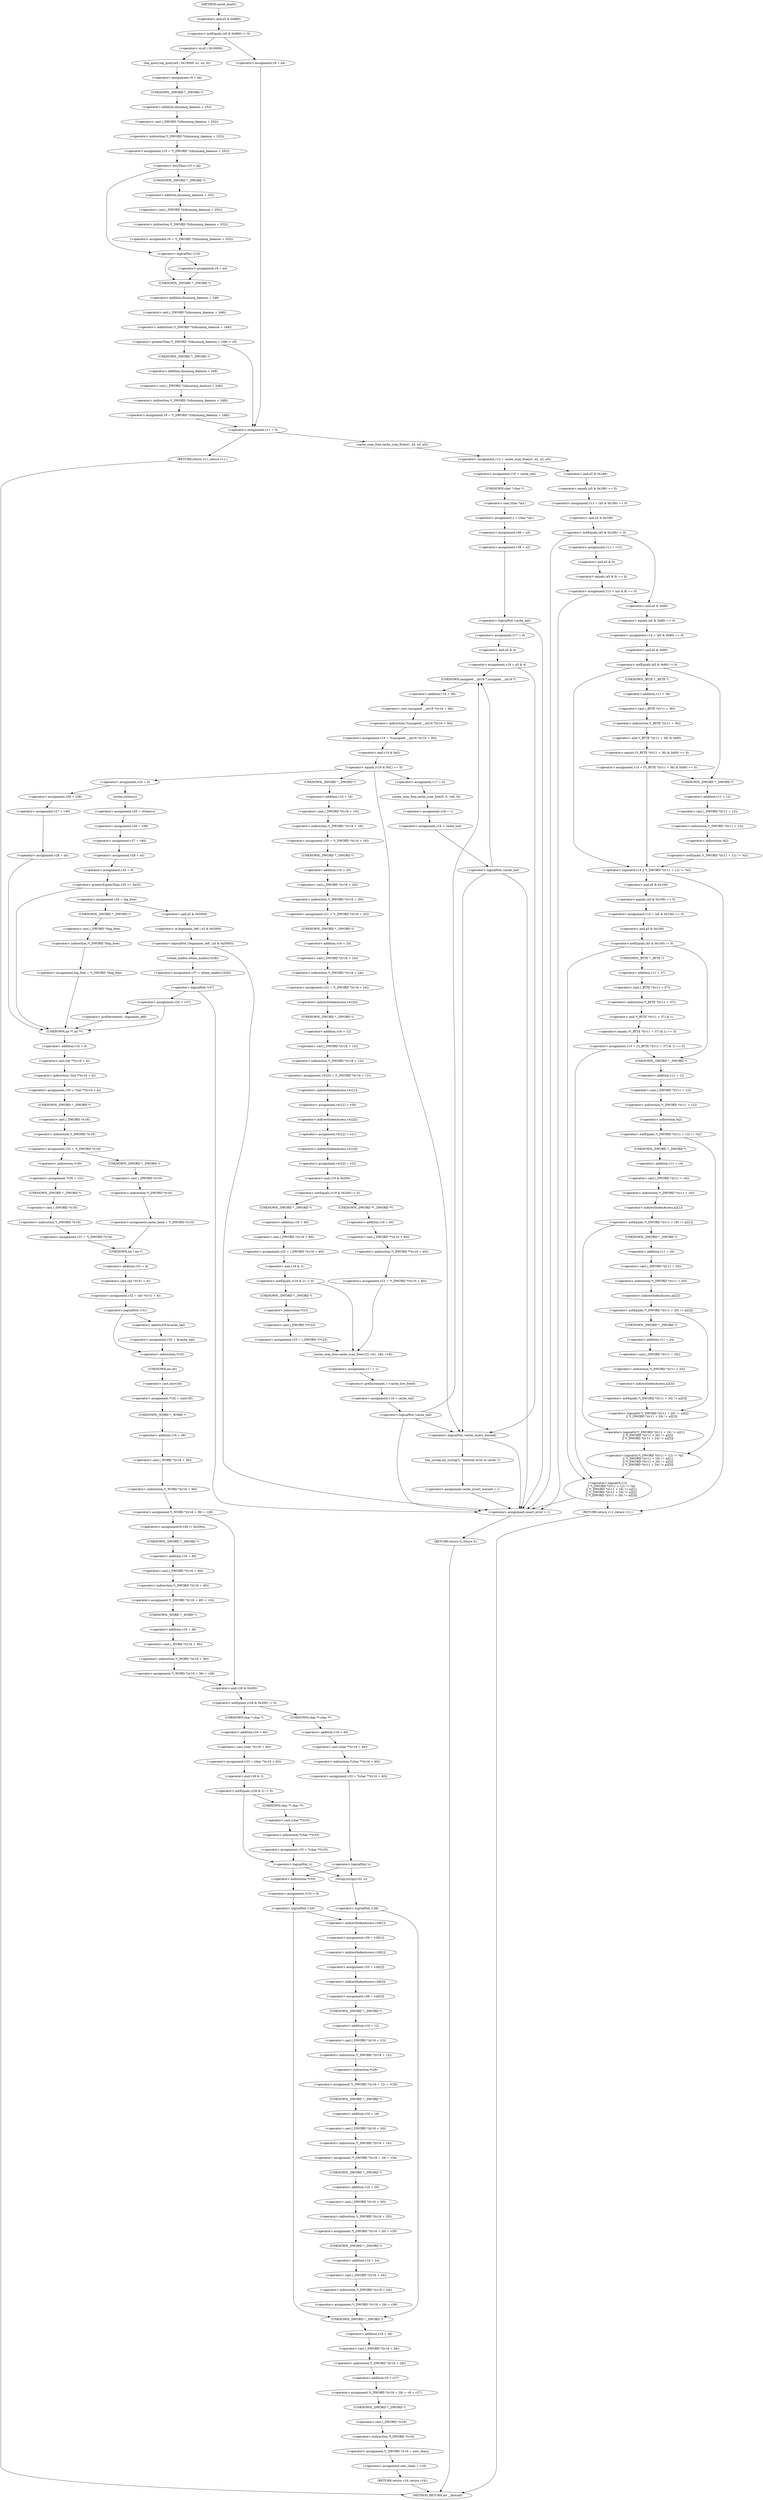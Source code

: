 digraph cache_insert {  
"1000173" [label = "(<operator>.notEquals,(a5 & 0x980) != 0)" ]
"1000174" [label = "(<operator>.and,a5 & 0x980)" ]
"1000179" [label = "(log_query,log_query(a5 | 0x10000, a1, a2, 0))" ]
"1000180" [label = "(<operator>.or,a5 | 0x10000)" ]
"1000186" [label = "(<operator>.assignment,v9 = a4)" ]
"1000189" [label = "(<operator>.assignment,v10 = *(_DWORD *)(dnsmasq_daemon + 252))" ]
"1000191" [label = "(<operator>.indirection,*(_DWORD *)(dnsmasq_daemon + 252))" ]
"1000192" [label = "(<operator>.cast,(_DWORD *)(dnsmasq_daemon + 252))" ]
"1000193" [label = "(UNKNOWN,_DWORD *,_DWORD *)" ]
"1000194" [label = "(<operator>.addition,dnsmasq_daemon + 252)" ]
"1000198" [label = "(<operator>.lessThan,v10 < a4)" ]
"1000201" [label = "(<operator>.assignment,v9 = *(_DWORD *)(dnsmasq_daemon + 252))" ]
"1000203" [label = "(<operator>.indirection,*(_DWORD *)(dnsmasq_daemon + 252))" ]
"1000204" [label = "(<operator>.cast,(_DWORD *)(dnsmasq_daemon + 252))" ]
"1000205" [label = "(UNKNOWN,_DWORD *,_DWORD *)" ]
"1000206" [label = "(<operator>.addition,dnsmasq_daemon + 252)" ]
"1000210" [label = "(<operator>.logicalNot,!v10)" ]
"1000212" [label = "(<operator>.assignment,v9 = a4)" ]
"1000216" [label = "(<operator>.greaterThan,*(_DWORD *)(dnsmasq_daemon + 248) > v9)" ]
"1000217" [label = "(<operator>.indirection,*(_DWORD *)(dnsmasq_daemon + 248))" ]
"1000218" [label = "(<operator>.cast,(_DWORD *)(dnsmasq_daemon + 248))" ]
"1000219" [label = "(UNKNOWN,_DWORD *,_DWORD *)" ]
"1000220" [label = "(<operator>.addition,dnsmasq_daemon + 248)" ]
"1000224" [label = "(<operator>.assignment,v9 = *(_DWORD *)(dnsmasq_daemon + 248))" ]
"1000226" [label = "(<operator>.indirection,*(_DWORD *)(dnsmasq_daemon + 248))" ]
"1000227" [label = "(<operator>.cast,(_DWORD *)(dnsmasq_daemon + 248))" ]
"1000228" [label = "(UNKNOWN,_DWORD *,_DWORD *)" ]
"1000229" [label = "(<operator>.addition,dnsmasq_daemon + 248)" ]
"1000234" [label = "(<operator>.assignment,v9 = a4)" ]
"1000237" [label = "(<operator>.assignment,v11 = 0)" ]
"1000242" [label = "(RETURN,return v11;,return v11;)" ]
"1000244" [label = "(<operator>.assignment,v12 = cache_scan_free(a1, a2, a3, a5))" ]
"1000246" [label = "(cache_scan_free,cache_scan_free(a1, a2, a3, a5))" ]
"1000254" [label = "(<operator>.assignment,v13 = (a5 & 0x180) == 0)" ]
"1000256" [label = "(<operator>.equals,(a5 & 0x180) == 0)" ]
"1000257" [label = "(<operator>.and,a5 & 0x180)" ]
"1000262" [label = "(<operator>.notEquals,(a5 & 0x180) != 0)" ]
"1000263" [label = "(<operator>.and,a5 & 0x180)" ]
"1000268" [label = "(<operator>.assignment,v11 = v12)" ]
"1000271" [label = "(<operator>.assignment,v13 = (a5 & 8) == 0)" ]
"1000273" [label = "(<operator>.equals,(a5 & 8) == 0)" ]
"1000274" [label = "(<operator>.and,a5 & 8)" ]
"1000281" [label = "(<operator>.assignment,v14 = (a5 & 0x80) == 0)" ]
"1000283" [label = "(<operator>.equals,(a5 & 0x80) == 0)" ]
"1000284" [label = "(<operator>.and,a5 & 0x80)" ]
"1000289" [label = "(<operator>.notEquals,(a5 & 0x80) != 0)" ]
"1000290" [label = "(<operator>.and,a5 & 0x80)" ]
"1000294" [label = "(<operator>.assignment,v14 = (*(_BYTE *)(v11 + 36) & 0x80) == 0)" ]
"1000296" [label = "(<operator>.equals,(*(_BYTE *)(v11 + 36) & 0x80) == 0)" ]
"1000297" [label = "(<operator>.and,*(_BYTE *)(v11 + 36) & 0x80)" ]
"1000298" [label = "(<operator>.indirection,*(_BYTE *)(v11 + 36))" ]
"1000299" [label = "(<operator>.cast,(_BYTE *)(v11 + 36))" ]
"1000300" [label = "(UNKNOWN,_BYTE *,_BYTE *)" ]
"1000301" [label = "(<operator>.addition,v11 + 36)" ]
"1000307" [label = "(<operator>.logicalOr,v14 || *(_DWORD *)(v11 + 12) != *a2)" ]
"1000309" [label = "(<operator>.notEquals,*(_DWORD *)(v11 + 12) != *a2)" ]
"1000310" [label = "(<operator>.indirection,*(_DWORD *)(v11 + 12))" ]
"1000311" [label = "(<operator>.cast,(_DWORD *)(v11 + 12))" ]
"1000312" [label = "(UNKNOWN,_DWORD *,_DWORD *)" ]
"1000313" [label = "(<operator>.addition,v11 + 12)" ]
"1000316" [label = "(<operator>.indirection,*a2)" ]
"1000319" [label = "(<operator>.assignment,v15 = (a5 & 0x100) == 0)" ]
"1000321" [label = "(<operator>.equals,(a5 & 0x100) == 0)" ]
"1000322" [label = "(<operator>.and,a5 & 0x100)" ]
"1000327" [label = "(<operator>.notEquals,(a5 & 0x100) != 0)" ]
"1000328" [label = "(<operator>.and,a5 & 0x100)" ]
"1000332" [label = "(<operator>.assignment,v15 = (*(_BYTE *)(v11 + 37) & 1) == 0)" ]
"1000334" [label = "(<operator>.equals,(*(_BYTE *)(v11 + 37) & 1) == 0)" ]
"1000335" [label = "(<operator>.and,*(_BYTE *)(v11 + 37) & 1)" ]
"1000336" [label = "(<operator>.indirection,*(_BYTE *)(v11 + 37))" ]
"1000337" [label = "(<operator>.cast,(_BYTE *)(v11 + 37))" ]
"1000338" [label = "(UNKNOWN,_BYTE *,_BYTE *)" ]
"1000339" [label = "(<operator>.addition,v11 + 37)" ]
"1000345" [label = "(<operator>.logicalOr,v15\n        || *(_DWORD *)(v11 + 12) != *a2\n        || *(_DWORD *)(v11 + 16) != a2[1]\n        || *(_DWORD *)(v11 + 20) != a2[2]\n        || *(_DWORD *)(v11 + 24) != a2[3])" ]
"1000347" [label = "(<operator>.logicalOr,*(_DWORD *)(v11 + 12) != *a2\n        || *(_DWORD *)(v11 + 16) != a2[1]\n        || *(_DWORD *)(v11 + 20) != a2[2]\n        || *(_DWORD *)(v11 + 24) != a2[3])" ]
"1000348" [label = "(<operator>.notEquals,*(_DWORD *)(v11 + 12) != *a2)" ]
"1000349" [label = "(<operator>.indirection,*(_DWORD *)(v11 + 12))" ]
"1000350" [label = "(<operator>.cast,(_DWORD *)(v11 + 12))" ]
"1000351" [label = "(UNKNOWN,_DWORD *,_DWORD *)" ]
"1000352" [label = "(<operator>.addition,v11 + 12)" ]
"1000355" [label = "(<operator>.indirection,*a2)" ]
"1000357" [label = "(<operator>.logicalOr,*(_DWORD *)(v11 + 16) != a2[1]\n        || *(_DWORD *)(v11 + 20) != a2[2]\n        || *(_DWORD *)(v11 + 24) != a2[3])" ]
"1000358" [label = "(<operator>.notEquals,*(_DWORD *)(v11 + 16) != a2[1])" ]
"1000359" [label = "(<operator>.indirection,*(_DWORD *)(v11 + 16))" ]
"1000360" [label = "(<operator>.cast,(_DWORD *)(v11 + 16))" ]
"1000361" [label = "(UNKNOWN,_DWORD *,_DWORD *)" ]
"1000362" [label = "(<operator>.addition,v11 + 16)" ]
"1000365" [label = "(<operator>.indirectIndexAccess,a2[1])" ]
"1000368" [label = "(<operator>.logicalOr,*(_DWORD *)(v11 + 20) != a2[2]\n        || *(_DWORD *)(v11 + 24) != a2[3])" ]
"1000369" [label = "(<operator>.notEquals,*(_DWORD *)(v11 + 20) != a2[2])" ]
"1000370" [label = "(<operator>.indirection,*(_DWORD *)(v11 + 20))" ]
"1000371" [label = "(<operator>.cast,(_DWORD *)(v11 + 20))" ]
"1000372" [label = "(UNKNOWN,_DWORD *,_DWORD *)" ]
"1000373" [label = "(<operator>.addition,v11 + 20)" ]
"1000376" [label = "(<operator>.indirectIndexAccess,a2[2])" ]
"1000379" [label = "(<operator>.notEquals,*(_DWORD *)(v11 + 24) != a2[3])" ]
"1000380" [label = "(<operator>.indirection,*(_DWORD *)(v11 + 24))" ]
"1000381" [label = "(<operator>.cast,(_DWORD *)(v11 + 24))" ]
"1000382" [label = "(UNKNOWN,_DWORD *,_DWORD *)" ]
"1000383" [label = "(<operator>.addition,v11 + 24)" ]
"1000386" [label = "(<operator>.indirectIndexAccess,a2[3])" ]
"1000391" [label = "(RETURN,return v11;,return v11;)" ]
"1000393" [label = "(<operator>.assignment,v16 = cache_tail)" ]
"1000396" [label = "(<operator>.assignment,s = (char *)a1)" ]
"1000398" [label = "(<operator>.cast,(char *)a1)" ]
"1000399" [label = "(UNKNOWN,char *,char *)" ]
"1000401" [label = "(<operator>.assignment,v40 = a3)" ]
"1000404" [label = "(<operator>.assignment,v38 = a2)" ]
"1000408" [label = "(<operator>.logicalNot,!cache_tail)" ]
"1000411" [label = "(<operator>.assignment,v17 = 0)" ]
"1000414" [label = "(<operator>.assignment,v18 = a5 & 4)" ]
"1000416" [label = "(<operator>.and,a5 & 4)" ]
"1000422" [label = "(<operator>.assignment,v19 = *(unsigned __int16 *)(v16 + 36))" ]
"1000424" [label = "(<operator>.indirection,*(unsigned __int16 *)(v16 + 36))" ]
"1000425" [label = "(<operator>.cast,(unsigned __int16 *)(v16 + 36))" ]
"1000426" [label = "(UNKNOWN,unsigned __int16 *,unsigned __int16 *)" ]
"1000427" [label = "(<operator>.addition,v16 + 36)" ]
"1000431" [label = "(<operator>.equals,(v19 & 0xC) == 0)" ]
"1000432" [label = "(<operator>.and,v19 & 0xC)" ]
"1000437" [label = "(<operator>.assignment,v24 = 0)" ]
"1000443" [label = "(<operator>.assignment,v25 = strlen(s))" ]
"1000445" [label = "(strlen,strlen(s))" ]
"1000447" [label = "(<operator>.assignment,v26 = v38)" ]
"1000450" [label = "(<operator>.assignment,v27 = v40)" ]
"1000453" [label = "(<operator>.assignment,v28 = a5)" ]
"1000456" [label = "(<operator>.assignment,v24 = 0)" ]
"1000460" [label = "(<operator>.greaterEqualsThan,v25 >= 0x32)" ]
"1000464" [label = "(<operator>.assignment,v24 = big_free)" ]
"1000470" [label = "(<operator>.assignment,big_free = *(_DWORD *)big_free)" ]
"1000472" [label = "(<operator>.indirection,*(_DWORD *)big_free)" ]
"1000473" [label = "(<operator>.cast,(_DWORD *)big_free)" ]
"1000474" [label = "(UNKNOWN,_DWORD *,_DWORD *)" ]
"1000479" [label = "(<operator>.logicalNot,!(bignames_left | a5 & 0x5000))" ]
"1000480" [label = "(<operator>.or,bignames_left | a5 & 0x5000)" ]
"1000482" [label = "(<operator>.and,a5 & 0x5000)" ]
"1000486" [label = "(<operator>.assignment,v37 = whine_malloc(1028))" ]
"1000488" [label = "(whine_malloc,whine_malloc(1028))" ]
"1000491" [label = "(<operator>.logicalNot,!v37)" ]
"1000494" [label = "(<operator>.assignment,v24 = v37)" ]
"1000499" [label = "(<operator>.preDecrement,--bignames_left)" ]
"1000503" [label = "(<operator>.assignment,v26 = v38)" ]
"1000506" [label = "(<operator>.assignment,v27 = v40)" ]
"1000509" [label = "(<operator>.assignment,v28 = a5)" ]
"1000512" [label = "(<operator>.assignment,v30 = *(int **)(v16 + 4))" ]
"1000514" [label = "(<operator>.indirection,*(int **)(v16 + 4))" ]
"1000515" [label = "(<operator>.cast,(int **)(v16 + 4))" ]
"1000516" [label = "(UNKNOWN,int **,int **)" ]
"1000517" [label = "(<operator>.addition,v16 + 4)" ]
"1000520" [label = "(<operator>.assignment,v31 = *(_DWORD *)v16)" ]
"1000522" [label = "(<operator>.indirection,*(_DWORD *)v16)" ]
"1000523" [label = "(<operator>.cast,(_DWORD *)v16)" ]
"1000524" [label = "(UNKNOWN,_DWORD *,_DWORD *)" ]
"1000529" [label = "(<operator>.assignment,*v30 = v31)" ]
"1000530" [label = "(<operator>.indirection,*v30)" ]
"1000533" [label = "(<operator>.assignment,v31 = *(_DWORD *)v16)" ]
"1000535" [label = "(<operator>.indirection,*(_DWORD *)v16)" ]
"1000536" [label = "(<operator>.cast,(_DWORD *)v16)" ]
"1000537" [label = "(UNKNOWN,_DWORD *,_DWORD *)" ]
"1000541" [label = "(<operator>.assignment,cache_head = *(_DWORD *)v16)" ]
"1000543" [label = "(<operator>.indirection,*(_DWORD *)v16)" ]
"1000544" [label = "(<operator>.cast,(_DWORD *)v16)" ]
"1000545" [label = "(UNKNOWN,_DWORD *,_DWORD *)" ]
"1000547" [label = "(<operator>.assignment,v32 = (int *)(v31 + 4))" ]
"1000549" [label = "(<operator>.cast,(int *)(v31 + 4))" ]
"1000550" [label = "(UNKNOWN,int *,int *)" ]
"1000551" [label = "(<operator>.addition,v31 + 4)" ]
"1000555" [label = "(<operator>.logicalNot,!v31)" ]
"1000557" [label = "(<operator>.assignment,v32 = &cache_tail)" ]
"1000559" [label = "(<operator>.addressOf,&cache_tail)" ]
"1000561" [label = "(<operator>.assignment,*v32 = (int)v30)" ]
"1000562" [label = "(<operator>.indirection,*v32)" ]
"1000564" [label = "(<operator>.cast,(int)v30)" ]
"1000565" [label = "(UNKNOWN,int,int)" ]
"1000567" [label = "(<operator>.assignment,*(_WORD *)(v16 + 36) = v28)" ]
"1000568" [label = "(<operator>.indirection,*(_WORD *)(v16 + 36))" ]
"1000569" [label = "(<operator>.cast,(_WORD *)(v16 + 36))" ]
"1000570" [label = "(UNKNOWN,_WORD *,_WORD *)" ]
"1000571" [label = "(<operator>.addition,v16 + 36)" ]
"1000578" [label = "(<operators>.assignmentOr,v28 |= 0x200u)" ]
"1000581" [label = "(<operator>.assignment,*(_DWORD *)(v16 + 40) = v24)" ]
"1000582" [label = "(<operator>.indirection,*(_DWORD *)(v16 + 40))" ]
"1000583" [label = "(<operator>.cast,(_DWORD *)(v16 + 40))" ]
"1000584" [label = "(UNKNOWN,_DWORD *,_DWORD *)" ]
"1000585" [label = "(<operator>.addition,v16 + 40)" ]
"1000589" [label = "(<operator>.assignment,*(_WORD *)(v16 + 36) = v28)" ]
"1000590" [label = "(<operator>.indirection,*(_WORD *)(v16 + 36))" ]
"1000591" [label = "(<operator>.cast,(_WORD *)(v16 + 36))" ]
"1000592" [label = "(UNKNOWN,_WORD *,_WORD *)" ]
"1000593" [label = "(<operator>.addition,v16 + 36)" ]
"1000598" [label = "(<operator>.notEquals,(v28 & 0x200) != 0)" ]
"1000599" [label = "(<operator>.and,v28 & 0x200)" ]
"1000604" [label = "(<operator>.assignment,v33 = *(char **)(v16 + 40))" ]
"1000606" [label = "(<operator>.indirection,*(char **)(v16 + 40))" ]
"1000607" [label = "(<operator>.cast,(char **)(v16 + 40))" ]
"1000608" [label = "(UNKNOWN,char **,char **)" ]
"1000609" [label = "(<operator>.addition,v16 + 40)" ]
"1000613" [label = "(<operator>.logicalNot,!s)" ]
"1000618" [label = "(<operator>.assignment,v33 = (char *)(v16 + 40))" ]
"1000620" [label = "(<operator>.cast,(char *)(v16 + 40))" ]
"1000621" [label = "(UNKNOWN,char *,char *)" ]
"1000622" [label = "(<operator>.addition,v16 + 40)" ]
"1000626" [label = "(<operator>.notEquals,(v28 & 2) != 0)" ]
"1000627" [label = "(<operator>.and,v28 & 2)" ]
"1000631" [label = "(<operator>.assignment,v33 = *(char **)v33)" ]
"1000633" [label = "(<operator>.indirection,*(char **)v33)" ]
"1000634" [label = "(<operator>.cast,(char **)v33)" ]
"1000635" [label = "(UNKNOWN,char **,char **)" ]
"1000638" [label = "(<operator>.logicalNot,!s)" ]
"1000642" [label = "(<operator>.assignment,*v33 = 0)" ]
"1000643" [label = "(<operator>.indirection,*v33)" ]
"1000647" [label = "(<operator>.logicalNot,!v26)" ]
"1000651" [label = "(<operator>.assignment,*(_DWORD *)(v16 + 28) = v9 + v27)" ]
"1000652" [label = "(<operator>.indirection,*(_DWORD *)(v16 + 28))" ]
"1000653" [label = "(<operator>.cast,(_DWORD *)(v16 + 28))" ]
"1000654" [label = "(UNKNOWN,_DWORD *,_DWORD *)" ]
"1000655" [label = "(<operator>.addition,v16 + 28)" ]
"1000658" [label = "(<operator>.addition,v9 + v27)" ]
"1000661" [label = "(<operator>.assignment,*(_DWORD *)v16 = new_chain)" ]
"1000662" [label = "(<operator>.indirection,*(_DWORD *)v16)" ]
"1000663" [label = "(<operator>.cast,(_DWORD *)v16)" ]
"1000664" [label = "(UNKNOWN,_DWORD *,_DWORD *)" ]
"1000667" [label = "(<operator>.assignment,new_chain = v16)" ]
"1000670" [label = "(RETURN,return v16;,return v16;)" ]
"1000673" [label = "(<operator>.assignment,v34 = v26[1])" ]
"1000675" [label = "(<operator>.indirectIndexAccess,v26[1])" ]
"1000678" [label = "(<operator>.assignment,v35 = v26[2])" ]
"1000680" [label = "(<operator>.indirectIndexAccess,v26[2])" ]
"1000683" [label = "(<operator>.assignment,v36 = v26[3])" ]
"1000685" [label = "(<operator>.indirectIndexAccess,v26[3])" ]
"1000688" [label = "(<operator>.assignment,*(_DWORD *)(v16 + 12) = *v26)" ]
"1000689" [label = "(<operator>.indirection,*(_DWORD *)(v16 + 12))" ]
"1000690" [label = "(<operator>.cast,(_DWORD *)(v16 + 12))" ]
"1000691" [label = "(UNKNOWN,_DWORD *,_DWORD *)" ]
"1000692" [label = "(<operator>.addition,v16 + 12)" ]
"1000695" [label = "(<operator>.indirection,*v26)" ]
"1000697" [label = "(<operator>.assignment,*(_DWORD *)(v16 + 16) = v34)" ]
"1000698" [label = "(<operator>.indirection,*(_DWORD *)(v16 + 16))" ]
"1000699" [label = "(<operator>.cast,(_DWORD *)(v16 + 16))" ]
"1000700" [label = "(UNKNOWN,_DWORD *,_DWORD *)" ]
"1000701" [label = "(<operator>.addition,v16 + 16)" ]
"1000705" [label = "(<operator>.assignment,*(_DWORD *)(v16 + 20) = v35)" ]
"1000706" [label = "(<operator>.indirection,*(_DWORD *)(v16 + 20))" ]
"1000707" [label = "(<operator>.cast,(_DWORD *)(v16 + 20))" ]
"1000708" [label = "(UNKNOWN,_DWORD *,_DWORD *)" ]
"1000709" [label = "(<operator>.addition,v16 + 20)" ]
"1000713" [label = "(<operator>.assignment,*(_DWORD *)(v16 + 24) = v36)" ]
"1000714" [label = "(<operator>.indirection,*(_DWORD *)(v16 + 24))" ]
"1000715" [label = "(<operator>.cast,(_DWORD *)(v16 + 24))" ]
"1000716" [label = "(UNKNOWN,_DWORD *,_DWORD *)" ]
"1000717" [label = "(<operator>.addition,v16 + 24)" ]
"1000722" [label = "(strcpy,strcpy(v33, s))" ]
"1000726" [label = "(<operator>.logicalNot,!v26)" ]
"1000736" [label = "(<operator>.assignment,v20 = *(_DWORD *)(v16 + 16))" ]
"1000738" [label = "(<operator>.indirection,*(_DWORD *)(v16 + 16))" ]
"1000739" [label = "(<operator>.cast,(_DWORD *)(v16 + 16))" ]
"1000740" [label = "(UNKNOWN,_DWORD *,_DWORD *)" ]
"1000741" [label = "(<operator>.addition,v16 + 16)" ]
"1000744" [label = "(<operator>.assignment,v21 = *(_DWORD *)(v16 + 20))" ]
"1000746" [label = "(<operator>.indirection,*(_DWORD *)(v16 + 20))" ]
"1000747" [label = "(<operator>.cast,(_DWORD *)(v16 + 20))" ]
"1000748" [label = "(UNKNOWN,_DWORD *,_DWORD *)" ]
"1000749" [label = "(<operator>.addition,v16 + 20)" ]
"1000752" [label = "(<operator>.assignment,v22 = *(_DWORD *)(v16 + 24))" ]
"1000754" [label = "(<operator>.indirection,*(_DWORD *)(v16 + 24))" ]
"1000755" [label = "(<operator>.cast,(_DWORD *)(v16 + 24))" ]
"1000756" [label = "(UNKNOWN,_DWORD *,_DWORD *)" ]
"1000757" [label = "(<operator>.addition,v16 + 24)" ]
"1000760" [label = "(<operator>.assignment,v41[0] = *(_DWORD *)(v16 + 12))" ]
"1000761" [label = "(<operator>.indirectIndexAccess,v41[0])" ]
"1000764" [label = "(<operator>.indirection,*(_DWORD *)(v16 + 12))" ]
"1000765" [label = "(<operator>.cast,(_DWORD *)(v16 + 12))" ]
"1000766" [label = "(UNKNOWN,_DWORD *,_DWORD *)" ]
"1000767" [label = "(<operator>.addition,v16 + 12)" ]
"1000770" [label = "(<operator>.assignment,v41[1] = v20)" ]
"1000771" [label = "(<operator>.indirectIndexAccess,v41[1])" ]
"1000775" [label = "(<operator>.assignment,v41[2] = v21)" ]
"1000776" [label = "(<operator>.indirectIndexAccess,v41[2])" ]
"1000780" [label = "(<operator>.assignment,v41[3] = v22)" ]
"1000781" [label = "(<operator>.indirectIndexAccess,v41[3])" ]
"1000786" [label = "(<operator>.notEquals,(v19 & 0x200) != 0)" ]
"1000787" [label = "(<operator>.and,v19 & 0x200)" ]
"1000792" [label = "(<operator>.assignment,v23 = *(_DWORD **)(v16 + 40))" ]
"1000794" [label = "(<operator>.indirection,*(_DWORD **)(v16 + 40))" ]
"1000795" [label = "(<operator>.cast,(_DWORD **)(v16 + 40))" ]
"1000796" [label = "(UNKNOWN,_DWORD **,_DWORD **)" ]
"1000797" [label = "(<operator>.addition,v16 + 40)" ]
"1000802" [label = "(<operator>.assignment,v23 = (_DWORD *)(v16 + 40))" ]
"1000804" [label = "(<operator>.cast,(_DWORD *)(v16 + 40))" ]
"1000805" [label = "(UNKNOWN,_DWORD *,_DWORD *)" ]
"1000806" [label = "(<operator>.addition,v16 + 40)" ]
"1000810" [label = "(<operator>.notEquals,(v19 & 2) != 0)" ]
"1000811" [label = "(<operator>.and,v19 & 2)" ]
"1000815" [label = "(<operator>.assignment,v23 = (_DWORD *)*v23)" ]
"1000817" [label = "(<operator>.cast,(_DWORD *)*v23)" ]
"1000818" [label = "(UNKNOWN,_DWORD *,_DWORD *)" ]
"1000819" [label = "(<operator>.indirection,*v23)" ]
"1000821" [label = "(cache_scan_free,cache_scan_free(v23, v41, v40, v19))" ]
"1000826" [label = "(<operator>.assignment,v17 = 1)" ]
"1000829" [label = "(<operator>.preIncrement,++cache_live_freed)" ]
"1000831" [label = "(<operator>.assignment,v16 = cache_tail)" ]
"1000835" [label = "(<operator>.logicalNot,!cache_tail)" ]
"1000840" [label = "(<operator>.assignment,v17 = 0)" ]
"1000843" [label = "(cache_scan_free,cache_scan_free(0, 0, v40, 0))" ]
"1000848" [label = "(<operator>.assignment,v18 = 1)" ]
"1000851" [label = "(<operator>.assignment,v16 = cache_tail)" ]
"1000855" [label = "(<operator>.logicalNot,!cache_tail)" ]
"1000859" [label = "(<operator>.logicalNot,!cache_insert_warned)" ]
"1000862" [label = "(my_syslog,my_syslog(3, \"Internal error in cache.\"))" ]
"1000865" [label = "(<operator>.assignment,cache_insert_warned = 1)" ]
"1000869" [label = "(<operator>.assignment,insert_error = 1)" ]
"1000872" [label = "(RETURN,return 0;,return 0;)" ]
"1000133" [label = "(METHOD,cache_insert)" ]
"1000874" [label = "(METHOD_RETURN,int __fastcall)" ]
  "1000173" -> "1000180" 
  "1000173" -> "1000234" 
  "1000174" -> "1000173" 
  "1000179" -> "1000186" 
  "1000180" -> "1000179" 
  "1000186" -> "1000193" 
  "1000189" -> "1000198" 
  "1000191" -> "1000189" 
  "1000192" -> "1000191" 
  "1000193" -> "1000194" 
  "1000194" -> "1000192" 
  "1000198" -> "1000205" 
  "1000198" -> "1000210" 
  "1000201" -> "1000210" 
  "1000203" -> "1000201" 
  "1000204" -> "1000203" 
  "1000205" -> "1000206" 
  "1000206" -> "1000204" 
  "1000210" -> "1000219" 
  "1000210" -> "1000212" 
  "1000212" -> "1000219" 
  "1000216" -> "1000228" 
  "1000216" -> "1000237" 
  "1000217" -> "1000216" 
  "1000218" -> "1000217" 
  "1000219" -> "1000220" 
  "1000220" -> "1000218" 
  "1000224" -> "1000237" 
  "1000226" -> "1000224" 
  "1000227" -> "1000226" 
  "1000228" -> "1000229" 
  "1000229" -> "1000227" 
  "1000234" -> "1000237" 
  "1000237" -> "1000242" 
  "1000237" -> "1000246" 
  "1000242" -> "1000874" 
  "1000244" -> "1000257" 
  "1000244" -> "1000393" 
  "1000246" -> "1000244" 
  "1000254" -> "1000263" 
  "1000256" -> "1000254" 
  "1000257" -> "1000256" 
  "1000262" -> "1000268" 
  "1000262" -> "1000869" 
  "1000262" -> "1000284" 
  "1000263" -> "1000262" 
  "1000268" -> "1000274" 
  "1000271" -> "1000869" 
  "1000271" -> "1000284" 
  "1000273" -> "1000271" 
  "1000274" -> "1000273" 
  "1000281" -> "1000290" 
  "1000283" -> "1000281" 
  "1000284" -> "1000283" 
  "1000289" -> "1000300" 
  "1000289" -> "1000312" 
  "1000289" -> "1000307" 
  "1000290" -> "1000289" 
  "1000294" -> "1000312" 
  "1000294" -> "1000307" 
  "1000296" -> "1000294" 
  "1000297" -> "1000296" 
  "1000298" -> "1000297" 
  "1000299" -> "1000298" 
  "1000300" -> "1000301" 
  "1000301" -> "1000299" 
  "1000307" -> "1000322" 
  "1000307" -> "1000391" 
  "1000309" -> "1000307" 
  "1000310" -> "1000316" 
  "1000311" -> "1000310" 
  "1000312" -> "1000313" 
  "1000313" -> "1000311" 
  "1000316" -> "1000309" 
  "1000319" -> "1000328" 
  "1000321" -> "1000319" 
  "1000322" -> "1000321" 
  "1000327" -> "1000338" 
  "1000327" -> "1000351" 
  "1000327" -> "1000345" 
  "1000328" -> "1000327" 
  "1000332" -> "1000351" 
  "1000332" -> "1000345" 
  "1000334" -> "1000332" 
  "1000335" -> "1000334" 
  "1000336" -> "1000335" 
  "1000337" -> "1000336" 
  "1000338" -> "1000339" 
  "1000339" -> "1000337" 
  "1000345" -> "1000869" 
  "1000345" -> "1000391" 
  "1000347" -> "1000345" 
  "1000348" -> "1000361" 
  "1000348" -> "1000347" 
  "1000349" -> "1000355" 
  "1000350" -> "1000349" 
  "1000351" -> "1000352" 
  "1000352" -> "1000350" 
  "1000355" -> "1000348" 
  "1000357" -> "1000347" 
  "1000358" -> "1000372" 
  "1000358" -> "1000357" 
  "1000359" -> "1000365" 
  "1000360" -> "1000359" 
  "1000361" -> "1000362" 
  "1000362" -> "1000360" 
  "1000365" -> "1000358" 
  "1000368" -> "1000357" 
  "1000369" -> "1000382" 
  "1000369" -> "1000368" 
  "1000370" -> "1000376" 
  "1000371" -> "1000370" 
  "1000372" -> "1000373" 
  "1000373" -> "1000371" 
  "1000376" -> "1000369" 
  "1000379" -> "1000368" 
  "1000380" -> "1000386" 
  "1000381" -> "1000380" 
  "1000382" -> "1000383" 
  "1000383" -> "1000381" 
  "1000386" -> "1000379" 
  "1000391" -> "1000874" 
  "1000393" -> "1000399" 
  "1000396" -> "1000401" 
  "1000398" -> "1000396" 
  "1000399" -> "1000398" 
  "1000401" -> "1000404" 
  "1000404" -> "1000408" 
  "1000408" -> "1000869" 
  "1000408" -> "1000411" 
  "1000411" -> "1000416" 
  "1000414" -> "1000426" 
  "1000414" -> "1000859" 
  "1000416" -> "1000414" 
  "1000422" -> "1000432" 
  "1000424" -> "1000422" 
  "1000425" -> "1000424" 
  "1000426" -> "1000427" 
  "1000427" -> "1000425" 
  "1000431" -> "1000437" 
  "1000431" -> "1000859" 
  "1000431" -> "1000740" 
  "1000431" -> "1000840" 
  "1000432" -> "1000431" 
  "1000437" -> "1000445" 
  "1000437" -> "1000503" 
  "1000443" -> "1000447" 
  "1000445" -> "1000443" 
  "1000447" -> "1000450" 
  "1000450" -> "1000453" 
  "1000453" -> "1000456" 
  "1000456" -> "1000460" 
  "1000460" -> "1000464" 
  "1000460" -> "1000516" 
  "1000464" -> "1000474" 
  "1000464" -> "1000482" 
  "1000470" -> "1000516" 
  "1000472" -> "1000470" 
  "1000473" -> "1000472" 
  "1000474" -> "1000473" 
  "1000479" -> "1000869" 
  "1000479" -> "1000488" 
  "1000480" -> "1000479" 
  "1000482" -> "1000480" 
  "1000486" -> "1000491" 
  "1000488" -> "1000486" 
  "1000491" -> "1000869" 
  "1000491" -> "1000494" 
  "1000494" -> "1000499" 
  "1000494" -> "1000516" 
  "1000499" -> "1000516" 
  "1000503" -> "1000506" 
  "1000506" -> "1000509" 
  "1000509" -> "1000516" 
  "1000512" -> "1000524" 
  "1000514" -> "1000512" 
  "1000515" -> "1000514" 
  "1000516" -> "1000517" 
  "1000517" -> "1000515" 
  "1000520" -> "1000530" 
  "1000520" -> "1000545" 
  "1000522" -> "1000520" 
  "1000523" -> "1000522" 
  "1000524" -> "1000523" 
  "1000529" -> "1000537" 
  "1000530" -> "1000529" 
  "1000533" -> "1000550" 
  "1000535" -> "1000533" 
  "1000536" -> "1000535" 
  "1000537" -> "1000536" 
  "1000541" -> "1000550" 
  "1000543" -> "1000541" 
  "1000544" -> "1000543" 
  "1000545" -> "1000544" 
  "1000547" -> "1000555" 
  "1000549" -> "1000547" 
  "1000550" -> "1000551" 
  "1000551" -> "1000549" 
  "1000555" -> "1000559" 
  "1000555" -> "1000562" 
  "1000557" -> "1000562" 
  "1000559" -> "1000557" 
  "1000561" -> "1000570" 
  "1000562" -> "1000565" 
  "1000564" -> "1000561" 
  "1000565" -> "1000564" 
  "1000567" -> "1000578" 
  "1000567" -> "1000599" 
  "1000568" -> "1000567" 
  "1000569" -> "1000568" 
  "1000570" -> "1000571" 
  "1000571" -> "1000569" 
  "1000578" -> "1000584" 
  "1000581" -> "1000592" 
  "1000582" -> "1000581" 
  "1000583" -> "1000582" 
  "1000584" -> "1000585" 
  "1000585" -> "1000583" 
  "1000589" -> "1000599" 
  "1000590" -> "1000589" 
  "1000591" -> "1000590" 
  "1000592" -> "1000593" 
  "1000593" -> "1000591" 
  "1000598" -> "1000608" 
  "1000598" -> "1000621" 
  "1000599" -> "1000598" 
  "1000604" -> "1000613" 
  "1000606" -> "1000604" 
  "1000607" -> "1000606" 
  "1000608" -> "1000609" 
  "1000609" -> "1000607" 
  "1000613" -> "1000643" 
  "1000613" -> "1000722" 
  "1000618" -> "1000627" 
  "1000620" -> "1000618" 
  "1000621" -> "1000622" 
  "1000622" -> "1000620" 
  "1000626" -> "1000635" 
  "1000626" -> "1000638" 
  "1000627" -> "1000626" 
  "1000631" -> "1000638" 
  "1000633" -> "1000631" 
  "1000634" -> "1000633" 
  "1000635" -> "1000634" 
  "1000638" -> "1000643" 
  "1000638" -> "1000722" 
  "1000642" -> "1000647" 
  "1000643" -> "1000642" 
  "1000647" -> "1000654" 
  "1000647" -> "1000675" 
  "1000651" -> "1000664" 
  "1000652" -> "1000658" 
  "1000653" -> "1000652" 
  "1000654" -> "1000655" 
  "1000655" -> "1000653" 
  "1000658" -> "1000651" 
  "1000661" -> "1000667" 
  "1000662" -> "1000661" 
  "1000663" -> "1000662" 
  "1000664" -> "1000663" 
  "1000667" -> "1000670" 
  "1000670" -> "1000874" 
  "1000673" -> "1000680" 
  "1000675" -> "1000673" 
  "1000678" -> "1000685" 
  "1000680" -> "1000678" 
  "1000683" -> "1000691" 
  "1000685" -> "1000683" 
  "1000688" -> "1000700" 
  "1000689" -> "1000695" 
  "1000690" -> "1000689" 
  "1000691" -> "1000692" 
  "1000692" -> "1000690" 
  "1000695" -> "1000688" 
  "1000697" -> "1000708" 
  "1000698" -> "1000697" 
  "1000699" -> "1000698" 
  "1000700" -> "1000701" 
  "1000701" -> "1000699" 
  "1000705" -> "1000716" 
  "1000706" -> "1000705" 
  "1000707" -> "1000706" 
  "1000708" -> "1000709" 
  "1000709" -> "1000707" 
  "1000713" -> "1000654" 
  "1000714" -> "1000713" 
  "1000715" -> "1000714" 
  "1000716" -> "1000717" 
  "1000717" -> "1000715" 
  "1000722" -> "1000726" 
  "1000726" -> "1000654" 
  "1000726" -> "1000675" 
  "1000736" -> "1000748" 
  "1000738" -> "1000736" 
  "1000739" -> "1000738" 
  "1000740" -> "1000741" 
  "1000741" -> "1000739" 
  "1000744" -> "1000756" 
  "1000746" -> "1000744" 
  "1000747" -> "1000746" 
  "1000748" -> "1000749" 
  "1000749" -> "1000747" 
  "1000752" -> "1000761" 
  "1000754" -> "1000752" 
  "1000755" -> "1000754" 
  "1000756" -> "1000757" 
  "1000757" -> "1000755" 
  "1000760" -> "1000771" 
  "1000761" -> "1000766" 
  "1000764" -> "1000760" 
  "1000765" -> "1000764" 
  "1000766" -> "1000767" 
  "1000767" -> "1000765" 
  "1000770" -> "1000776" 
  "1000771" -> "1000770" 
  "1000775" -> "1000781" 
  "1000776" -> "1000775" 
  "1000780" -> "1000787" 
  "1000781" -> "1000780" 
  "1000786" -> "1000796" 
  "1000786" -> "1000805" 
  "1000787" -> "1000786" 
  "1000792" -> "1000821" 
  "1000794" -> "1000792" 
  "1000795" -> "1000794" 
  "1000796" -> "1000797" 
  "1000797" -> "1000795" 
  "1000802" -> "1000811" 
  "1000804" -> "1000802" 
  "1000805" -> "1000806" 
  "1000806" -> "1000804" 
  "1000810" -> "1000818" 
  "1000810" -> "1000821" 
  "1000811" -> "1000810" 
  "1000815" -> "1000821" 
  "1000817" -> "1000815" 
  "1000818" -> "1000819" 
  "1000819" -> "1000817" 
  "1000821" -> "1000826" 
  "1000826" -> "1000829" 
  "1000829" -> "1000831" 
  "1000831" -> "1000835" 
  "1000835" -> "1000426" 
  "1000835" -> "1000859" 
  "1000835" -> "1000869" 
  "1000840" -> "1000843" 
  "1000843" -> "1000848" 
  "1000848" -> "1000851" 
  "1000851" -> "1000855" 
  "1000855" -> "1000426" 
  "1000855" -> "1000859" 
  "1000855" -> "1000869" 
  "1000859" -> "1000862" 
  "1000859" -> "1000869" 
  "1000862" -> "1000865" 
  "1000865" -> "1000869" 
  "1000869" -> "1000872" 
  "1000872" -> "1000874" 
  "1000133" -> "1000174" 
}
